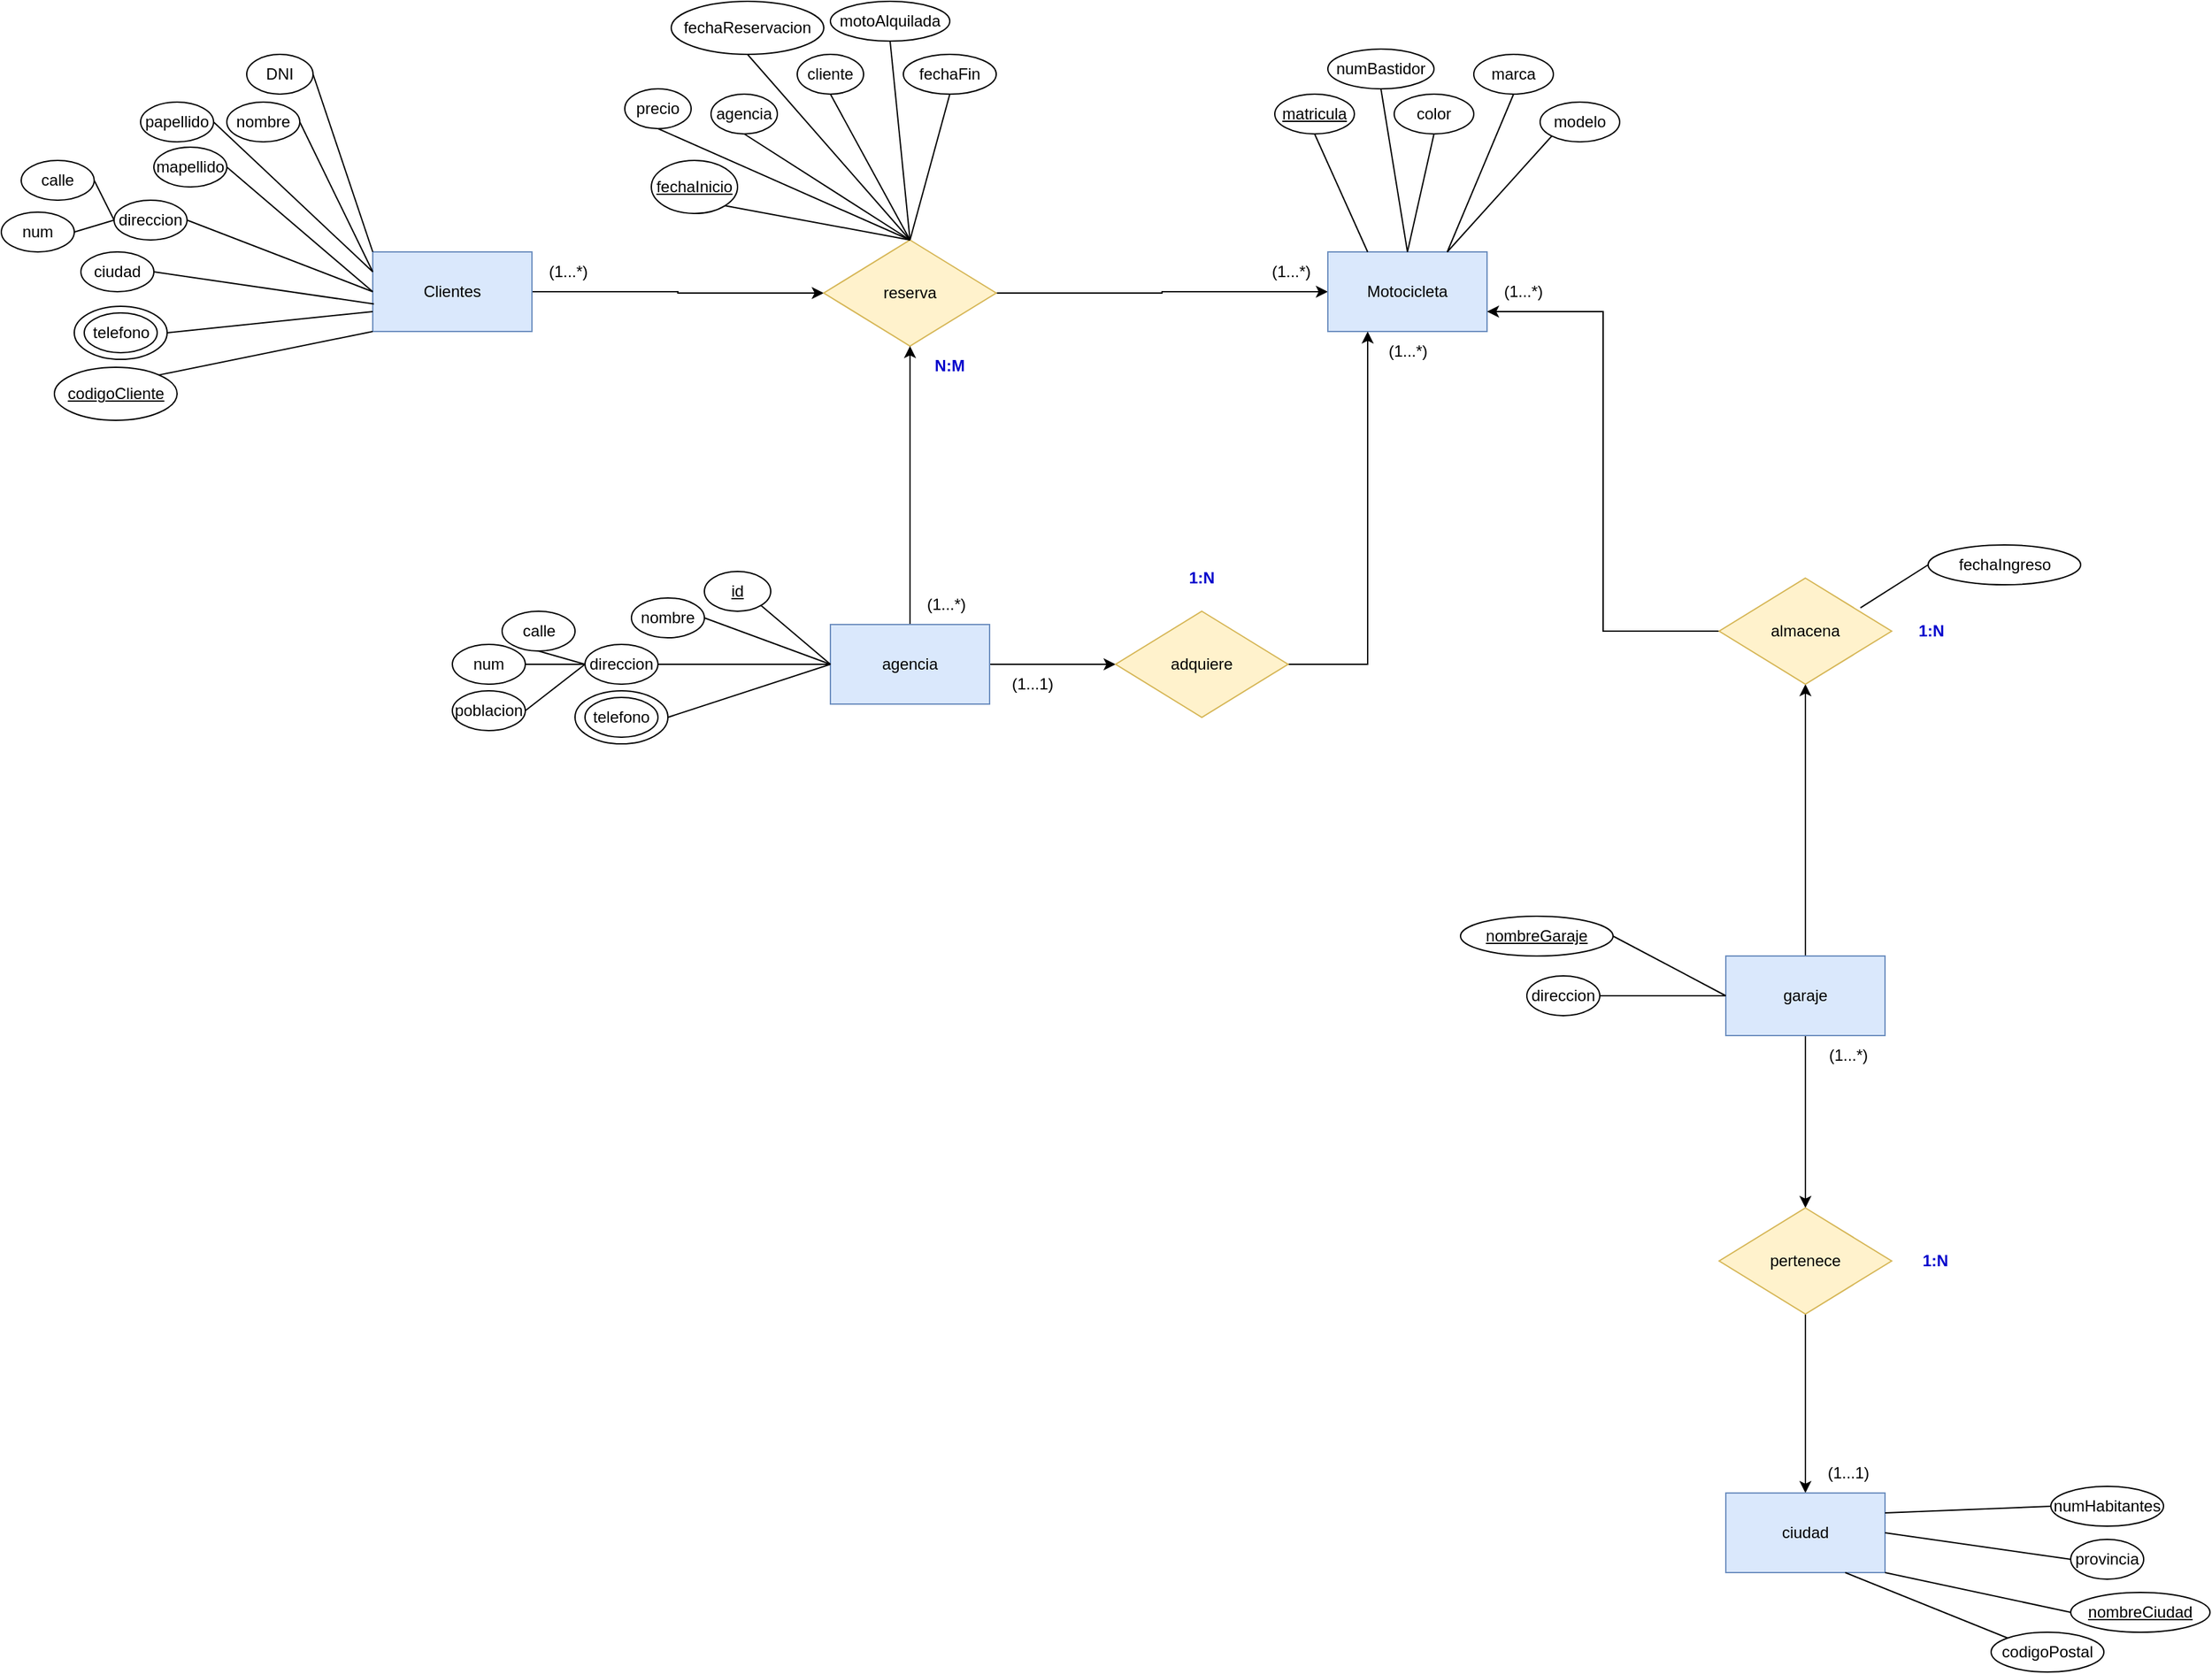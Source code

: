 <mxfile version="21.6.5" type="device">
  <diagram name="Página-1" id="1cAuSnCWEbtZmqRNQ48H">
    <mxGraphModel dx="2410" dy="1088" grid="1" gridSize="10" guides="1" tooltips="1" connect="1" arrows="1" fold="1" page="1" pageScale="1" pageWidth="850" pageHeight="1100" math="0" shadow="0">
      <root>
        <mxCell id="0" />
        <mxCell id="1" parent="0" />
        <mxCell id="bkuleY80qBjZAKfsAdr7-6" style="edgeStyle=orthogonalEdgeStyle;rounded=0;orthogonalLoop=1;jettySize=auto;html=1;entryX=0;entryY=0.5;entryDx=0;entryDy=0;" parent="1" source="bkuleY80qBjZAKfsAdr7-1" target="bkuleY80qBjZAKfsAdr7-2" edge="1">
          <mxGeometry relative="1" as="geometry" />
        </mxCell>
        <mxCell id="bkuleY80qBjZAKfsAdr7-1" value="Clientes" style="rounded=0;whiteSpace=wrap;html=1;fillColor=#dae8fc;strokeColor=#6c8ebf;" parent="1" vertex="1">
          <mxGeometry x="120" y="209" width="120" height="60" as="geometry" />
        </mxCell>
        <mxCell id="bkuleY80qBjZAKfsAdr7-7" style="edgeStyle=orthogonalEdgeStyle;rounded=0;orthogonalLoop=1;jettySize=auto;html=1;entryX=0;entryY=0.5;entryDx=0;entryDy=0;" parent="1" source="bkuleY80qBjZAKfsAdr7-2" target="bkuleY80qBjZAKfsAdr7-5" edge="1">
          <mxGeometry relative="1" as="geometry" />
        </mxCell>
        <mxCell id="bkuleY80qBjZAKfsAdr7-2" value="reserva" style="rhombus;whiteSpace=wrap;html=1;fillColor=#fff2cc;strokeColor=#d6b656;" parent="1" vertex="1">
          <mxGeometry x="460" y="200" width="130" height="80" as="geometry" />
        </mxCell>
        <mxCell id="bkuleY80qBjZAKfsAdr7-5" value="Motocicleta" style="rounded=0;whiteSpace=wrap;html=1;fillColor=#dae8fc;strokeColor=#6c8ebf;" parent="1" vertex="1">
          <mxGeometry x="840" y="209" width="120" height="60" as="geometry" />
        </mxCell>
        <mxCell id="bkuleY80qBjZAKfsAdr7-8" value="DNI" style="ellipse;whiteSpace=wrap;html=1;" parent="1" vertex="1">
          <mxGeometry x="25" y="60" width="50" height="30" as="geometry" />
        </mxCell>
        <mxCell id="bkuleY80qBjZAKfsAdr7-9" value="" style="endArrow=none;html=1;rounded=0;entryX=1;entryY=0.5;entryDx=0;entryDy=0;exitX=0;exitY=0;exitDx=0;exitDy=0;" parent="1" source="bkuleY80qBjZAKfsAdr7-1" target="bkuleY80qBjZAKfsAdr7-8" edge="1">
          <mxGeometry width="50" height="50" relative="1" as="geometry">
            <mxPoint x="120" y="200" as="sourcePoint" />
            <mxPoint x="170" y="150" as="targetPoint" />
          </mxGeometry>
        </mxCell>
        <mxCell id="bkuleY80qBjZAKfsAdr7-10" value="nombre" style="ellipse;whiteSpace=wrap;html=1;" parent="1" vertex="1">
          <mxGeometry x="10" y="96" width="55" height="30" as="geometry" />
        </mxCell>
        <mxCell id="bkuleY80qBjZAKfsAdr7-11" value="papellido" style="ellipse;whiteSpace=wrap;html=1;" parent="1" vertex="1">
          <mxGeometry x="-55" y="96" width="55" height="30" as="geometry" />
        </mxCell>
        <mxCell id="bkuleY80qBjZAKfsAdr7-15" value="direccion" style="ellipse;whiteSpace=wrap;html=1;" parent="1" vertex="1">
          <mxGeometry x="-75" y="170" width="55" height="30" as="geometry" />
        </mxCell>
        <mxCell id="bkuleY80qBjZAKfsAdr7-16" value="mapellido" style="ellipse;whiteSpace=wrap;html=1;" parent="1" vertex="1">
          <mxGeometry x="-45" y="130" width="55" height="30" as="geometry" />
        </mxCell>
        <mxCell id="bkuleY80qBjZAKfsAdr7-17" value="" style="endArrow=none;html=1;rounded=0;entryX=1;entryY=0.5;entryDx=0;entryDy=0;exitX=0;exitY=0.25;exitDx=0;exitDy=0;" parent="1" source="bkuleY80qBjZAKfsAdr7-1" target="bkuleY80qBjZAKfsAdr7-10" edge="1">
          <mxGeometry width="50" height="50" relative="1" as="geometry">
            <mxPoint x="130" y="219" as="sourcePoint" />
            <mxPoint x="70" y="135" as="targetPoint" />
          </mxGeometry>
        </mxCell>
        <mxCell id="bkuleY80qBjZAKfsAdr7-18" value="" style="endArrow=none;html=1;rounded=0;entryX=1;entryY=0.5;entryDx=0;entryDy=0;exitX=0;exitY=0.25;exitDx=0;exitDy=0;" parent="1" source="bkuleY80qBjZAKfsAdr7-1" target="bkuleY80qBjZAKfsAdr7-11" edge="1">
          <mxGeometry width="50" height="50" relative="1" as="geometry">
            <mxPoint x="130" y="234" as="sourcePoint" />
            <mxPoint x="35" y="165" as="targetPoint" />
          </mxGeometry>
        </mxCell>
        <mxCell id="bkuleY80qBjZAKfsAdr7-19" value="" style="endArrow=none;html=1;rounded=0;entryX=1;entryY=0.5;entryDx=0;entryDy=0;exitX=0;exitY=0.5;exitDx=0;exitDy=0;" parent="1" source="bkuleY80qBjZAKfsAdr7-1" target="bkuleY80qBjZAKfsAdr7-16" edge="1">
          <mxGeometry width="50" height="50" relative="1" as="geometry">
            <mxPoint x="130" y="249" as="sourcePoint" />
            <mxPoint x="10" y="195" as="targetPoint" />
          </mxGeometry>
        </mxCell>
        <mxCell id="bkuleY80qBjZAKfsAdr7-20" value="" style="endArrow=none;html=1;rounded=0;entryX=1;entryY=0.5;entryDx=0;entryDy=0;exitX=0;exitY=0.5;exitDx=0;exitDy=0;" parent="1" source="bkuleY80qBjZAKfsAdr7-1" target="bkuleY80qBjZAKfsAdr7-15" edge="1">
          <mxGeometry width="50" height="50" relative="1" as="geometry">
            <mxPoint x="130" y="249" as="sourcePoint" />
            <mxPoint x="-20" y="225" as="targetPoint" />
          </mxGeometry>
        </mxCell>
        <mxCell id="bkuleY80qBjZAKfsAdr7-21" value="calle" style="ellipse;whiteSpace=wrap;html=1;" parent="1" vertex="1">
          <mxGeometry x="-145" y="140" width="55" height="30" as="geometry" />
        </mxCell>
        <mxCell id="bkuleY80qBjZAKfsAdr7-22" value="num" style="ellipse;whiteSpace=wrap;html=1;" parent="1" vertex="1">
          <mxGeometry x="-160" y="179" width="55" height="30" as="geometry" />
        </mxCell>
        <mxCell id="bkuleY80qBjZAKfsAdr7-23" value="" style="endArrow=none;html=1;rounded=0;entryX=1;entryY=0.5;entryDx=0;entryDy=0;exitX=0;exitY=0.5;exitDx=0;exitDy=0;" parent="1" source="bkuleY80qBjZAKfsAdr7-15" target="bkuleY80qBjZAKfsAdr7-21" edge="1">
          <mxGeometry width="50" height="50" relative="1" as="geometry">
            <mxPoint x="130" y="249" as="sourcePoint" />
            <mxPoint x="-35" y="264" as="targetPoint" />
          </mxGeometry>
        </mxCell>
        <mxCell id="bkuleY80qBjZAKfsAdr7-24" value="" style="endArrow=none;html=1;rounded=0;entryX=1;entryY=0.5;entryDx=0;entryDy=0;exitX=0;exitY=0.5;exitDx=0;exitDy=0;" parent="1" source="bkuleY80qBjZAKfsAdr7-15" target="bkuleY80qBjZAKfsAdr7-22" edge="1">
          <mxGeometry width="50" height="50" relative="1" as="geometry">
            <mxPoint x="-90" y="264" as="sourcePoint" />
            <mxPoint x="-105" y="255" as="targetPoint" />
          </mxGeometry>
        </mxCell>
        <mxCell id="bkuleY80qBjZAKfsAdr7-25" value="ciudad" style="ellipse;whiteSpace=wrap;html=1;" parent="1" vertex="1">
          <mxGeometry x="-100" y="209" width="55" height="30" as="geometry" />
        </mxCell>
        <mxCell id="bkuleY80qBjZAKfsAdr7-26" value="telefono" style="ellipse;whiteSpace=wrap;html=1;" parent="1" vertex="1">
          <mxGeometry x="-105" y="250" width="70" height="40" as="geometry" />
        </mxCell>
        <mxCell id="bkuleY80qBjZAKfsAdr7-27" value="telefono" style="ellipse;whiteSpace=wrap;html=1;" parent="1" vertex="1">
          <mxGeometry x="-97.5" y="255" width="55" height="30" as="geometry" />
        </mxCell>
        <mxCell id="bkuleY80qBjZAKfsAdr7-28" value="codigoCliente" style="ellipse;whiteSpace=wrap;html=1;fontStyle=4" parent="1" vertex="1">
          <mxGeometry x="-120" y="296" width="92.5" height="40" as="geometry" />
        </mxCell>
        <mxCell id="bkuleY80qBjZAKfsAdr7-29" value="" style="endArrow=none;html=1;rounded=0;entryX=1;entryY=0.5;entryDx=0;entryDy=0;exitX=0.007;exitY=0.654;exitDx=0;exitDy=0;exitPerimeter=0;" parent="1" source="bkuleY80qBjZAKfsAdr7-1" target="bkuleY80qBjZAKfsAdr7-25" edge="1">
          <mxGeometry width="50" height="50" relative="1" as="geometry">
            <mxPoint x="130" y="249" as="sourcePoint" />
            <mxPoint x="-35" y="264" as="targetPoint" />
          </mxGeometry>
        </mxCell>
        <mxCell id="bkuleY80qBjZAKfsAdr7-30" value="" style="endArrow=none;html=1;rounded=0;entryX=1;entryY=0.5;entryDx=0;entryDy=0;exitX=0;exitY=0.75;exitDx=0;exitDy=0;" parent="1" source="bkuleY80qBjZAKfsAdr7-1" target="bkuleY80qBjZAKfsAdr7-26" edge="1">
          <mxGeometry width="50" height="50" relative="1" as="geometry">
            <mxPoint x="140" y="259" as="sourcePoint" />
            <mxPoint x="-25" y="274" as="targetPoint" />
          </mxGeometry>
        </mxCell>
        <mxCell id="bkuleY80qBjZAKfsAdr7-31" value="" style="endArrow=none;html=1;rounded=0;entryX=1;entryY=0;entryDx=0;entryDy=0;exitX=0;exitY=1;exitDx=0;exitDy=0;" parent="1" source="bkuleY80qBjZAKfsAdr7-1" target="bkuleY80qBjZAKfsAdr7-28" edge="1">
          <mxGeometry width="50" height="50" relative="1" as="geometry">
            <mxPoint x="150" y="269" as="sourcePoint" />
            <mxPoint x="-15" y="284" as="targetPoint" />
          </mxGeometry>
        </mxCell>
        <mxCell id="bkuleY80qBjZAKfsAdr7-32" value="&lt;u&gt;matricula&lt;/u&gt;" style="ellipse;whiteSpace=wrap;html=1;" parent="1" vertex="1">
          <mxGeometry x="800" y="90" width="60" height="30" as="geometry" />
        </mxCell>
        <mxCell id="bkuleY80qBjZAKfsAdr7-34" value="numBastidor" style="ellipse;whiteSpace=wrap;html=1;" parent="1" vertex="1">
          <mxGeometry x="840" y="56" width="80" height="30" as="geometry" />
        </mxCell>
        <mxCell id="bkuleY80qBjZAKfsAdr7-38" value="color" style="ellipse;whiteSpace=wrap;html=1;" parent="1" vertex="1">
          <mxGeometry x="890" y="90" width="60" height="30" as="geometry" />
        </mxCell>
        <mxCell id="bkuleY80qBjZAKfsAdr7-39" value="marca" style="ellipse;whiteSpace=wrap;html=1;" parent="1" vertex="1">
          <mxGeometry x="950" y="60" width="60" height="30" as="geometry" />
        </mxCell>
        <mxCell id="bkuleY80qBjZAKfsAdr7-40" value="modelo" style="ellipse;whiteSpace=wrap;html=1;" parent="1" vertex="1">
          <mxGeometry x="1000" y="96" width="60" height="30" as="geometry" />
        </mxCell>
        <mxCell id="bkuleY80qBjZAKfsAdr7-45" value="precio" style="ellipse;whiteSpace=wrap;html=1;" parent="1" vertex="1">
          <mxGeometry x="310" y="86" width="50" height="30" as="geometry" />
        </mxCell>
        <mxCell id="bkuleY80qBjZAKfsAdr7-46" value="agencia" style="ellipse;whiteSpace=wrap;html=1;" parent="1" vertex="1">
          <mxGeometry x="375" y="90" width="50" height="30" as="geometry" />
        </mxCell>
        <mxCell id="bkuleY80qBjZAKfsAdr7-47" value="fechaInicio" style="ellipse;whiteSpace=wrap;html=1;fontStyle=4" parent="1" vertex="1">
          <mxGeometry x="330" y="140" width="65" height="40" as="geometry" />
        </mxCell>
        <mxCell id="bkuleY80qBjZAKfsAdr7-48" value="fechaReservacion" style="ellipse;whiteSpace=wrap;html=1;" parent="1" vertex="1">
          <mxGeometry x="345" y="20" width="115" height="40" as="geometry" />
        </mxCell>
        <mxCell id="bkuleY80qBjZAKfsAdr7-50" value="cliente" style="ellipse;whiteSpace=wrap;html=1;" parent="1" vertex="1">
          <mxGeometry x="440" y="60" width="50" height="30" as="geometry" />
        </mxCell>
        <mxCell id="bkuleY80qBjZAKfsAdr7-51" value="motoAlquilada" style="ellipse;whiteSpace=wrap;html=1;" parent="1" vertex="1">
          <mxGeometry x="465" y="20" width="90" height="30" as="geometry" />
        </mxCell>
        <mxCell id="bkuleY80qBjZAKfsAdr7-52" value="fechaFin" style="ellipse;whiteSpace=wrap;html=1;" parent="1" vertex="1">
          <mxGeometry x="520" y="60" width="70" height="30" as="geometry" />
        </mxCell>
        <mxCell id="bkuleY80qBjZAKfsAdr7-54" value="" style="endArrow=none;html=1;rounded=0;entryX=1;entryY=1;entryDx=0;entryDy=0;exitX=0.5;exitY=0;exitDx=0;exitDy=0;" parent="1" source="bkuleY80qBjZAKfsAdr7-2" target="bkuleY80qBjZAKfsAdr7-47" edge="1">
          <mxGeometry width="50" height="50" relative="1" as="geometry">
            <mxPoint x="535" y="194" as="sourcePoint" />
            <mxPoint x="490" y="60" as="targetPoint" />
          </mxGeometry>
        </mxCell>
        <mxCell id="bkuleY80qBjZAKfsAdr7-55" value="" style="endArrow=none;html=1;rounded=0;entryX=0.5;entryY=1;entryDx=0;entryDy=0;exitX=0.5;exitY=0;exitDx=0;exitDy=0;" parent="1" source="bkuleY80qBjZAKfsAdr7-2" target="bkuleY80qBjZAKfsAdr7-45" edge="1">
          <mxGeometry width="50" height="50" relative="1" as="geometry">
            <mxPoint x="535" y="210" as="sourcePoint" />
            <mxPoint x="378" y="124" as="targetPoint" />
          </mxGeometry>
        </mxCell>
        <mxCell id="bkuleY80qBjZAKfsAdr7-56" value="" style="endArrow=none;html=1;rounded=0;entryX=0.5;entryY=1;entryDx=0;entryDy=0;exitX=0.5;exitY=0;exitDx=0;exitDy=0;" parent="1" source="bkuleY80qBjZAKfsAdr7-2" target="bkuleY80qBjZAKfsAdr7-46" edge="1">
          <mxGeometry width="50" height="50" relative="1" as="geometry">
            <mxPoint x="535" y="210" as="sourcePoint" />
            <mxPoint x="413" y="90" as="targetPoint" />
          </mxGeometry>
        </mxCell>
        <mxCell id="bkuleY80qBjZAKfsAdr7-57" value="" style="endArrow=none;html=1;rounded=0;entryX=0.5;entryY=1;entryDx=0;entryDy=0;exitX=0.5;exitY=0;exitDx=0;exitDy=0;" parent="1" source="bkuleY80qBjZAKfsAdr7-2" target="bkuleY80qBjZAKfsAdr7-48" edge="1">
          <mxGeometry width="50" height="50" relative="1" as="geometry">
            <mxPoint x="590" y="190" as="sourcePoint" />
            <mxPoint x="518" y="40" as="targetPoint" />
          </mxGeometry>
        </mxCell>
        <mxCell id="bkuleY80qBjZAKfsAdr7-59" value="" style="endArrow=none;html=1;rounded=0;entryX=0.5;entryY=1;entryDx=0;entryDy=0;exitX=0.5;exitY=0;exitDx=0;exitDy=0;" parent="1" source="bkuleY80qBjZAKfsAdr7-2" target="bkuleY80qBjZAKfsAdr7-50" edge="1">
          <mxGeometry width="50" height="50" relative="1" as="geometry">
            <mxPoint x="535" y="210" as="sourcePoint" />
            <mxPoint x="545" y="40" as="targetPoint" />
          </mxGeometry>
        </mxCell>
        <mxCell id="bkuleY80qBjZAKfsAdr7-60" value="" style="endArrow=none;html=1;rounded=0;entryX=0.5;entryY=1;entryDx=0;entryDy=0;exitX=0.5;exitY=0;exitDx=0;exitDy=0;" parent="1" source="bkuleY80qBjZAKfsAdr7-2" target="bkuleY80qBjZAKfsAdr7-51" edge="1">
          <mxGeometry width="50" height="50" relative="1" as="geometry">
            <mxPoint x="535" y="210" as="sourcePoint" />
            <mxPoint x="603" y="45" as="targetPoint" />
          </mxGeometry>
        </mxCell>
        <mxCell id="bkuleY80qBjZAKfsAdr7-62" value="" style="endArrow=none;html=1;rounded=0;entryX=0.5;entryY=1;entryDx=0;entryDy=0;exitX=0.5;exitY=0;exitDx=0;exitDy=0;" parent="1" source="bkuleY80qBjZAKfsAdr7-2" target="bkuleY80qBjZAKfsAdr7-52" edge="1">
          <mxGeometry width="50" height="50" relative="1" as="geometry">
            <mxPoint x="530" y="200" as="sourcePoint" />
            <mxPoint x="630" y="87" as="targetPoint" />
          </mxGeometry>
        </mxCell>
        <mxCell id="bkuleY80qBjZAKfsAdr7-64" value="&lt;b&gt;&lt;font color=&quot;#0000cc&quot;&gt;N:M&lt;/font&gt;&lt;/b&gt;" style="text;html=1;strokeColor=none;fillColor=none;align=center;verticalAlign=middle;whiteSpace=wrap;rounded=0;" parent="1" vertex="1">
          <mxGeometry x="525" y="280" width="60" height="30" as="geometry" />
        </mxCell>
        <mxCell id="bkuleY80qBjZAKfsAdr7-65" value="(1...*)" style="text;html=1;strokeColor=none;fillColor=none;align=center;verticalAlign=middle;whiteSpace=wrap;rounded=0;" parent="1" vertex="1">
          <mxGeometry x="240" y="209" width="55" height="30" as="geometry" />
        </mxCell>
        <mxCell id="bkuleY80qBjZAKfsAdr7-66" value="(1...*)" style="text;html=1;strokeColor=none;fillColor=none;align=center;verticalAlign=middle;whiteSpace=wrap;rounded=0;" parent="1" vertex="1">
          <mxGeometry x="785" y="209" width="55" height="30" as="geometry" />
        </mxCell>
        <mxCell id="bkuleY80qBjZAKfsAdr7-68" style="edgeStyle=orthogonalEdgeStyle;rounded=0;orthogonalLoop=1;jettySize=auto;html=1;entryX=0.5;entryY=1;entryDx=0;entryDy=0;" parent="1" source="bkuleY80qBjZAKfsAdr7-67" target="bkuleY80qBjZAKfsAdr7-2" edge="1">
          <mxGeometry relative="1" as="geometry" />
        </mxCell>
        <mxCell id="73YylVkgMZfApf2n7xY5-13" style="edgeStyle=orthogonalEdgeStyle;rounded=0;orthogonalLoop=1;jettySize=auto;html=1;entryX=0;entryY=0.5;entryDx=0;entryDy=0;" parent="1" source="bkuleY80qBjZAKfsAdr7-67" target="73YylVkgMZfApf2n7xY5-7" edge="1">
          <mxGeometry relative="1" as="geometry" />
        </mxCell>
        <mxCell id="bkuleY80qBjZAKfsAdr7-67" value="agencia" style="rounded=0;whiteSpace=wrap;html=1;fillColor=#dae8fc;strokeColor=#6c8ebf;" parent="1" vertex="1">
          <mxGeometry x="465" y="490" width="120" height="60" as="geometry" />
        </mxCell>
        <mxCell id="bkuleY80qBjZAKfsAdr7-73" value="" style="endArrow=none;html=1;rounded=0;entryX=0.5;entryY=1;entryDx=0;entryDy=0;exitX=0.25;exitY=0;exitDx=0;exitDy=0;" parent="1" source="bkuleY80qBjZAKfsAdr7-5" target="bkuleY80qBjZAKfsAdr7-32" edge="1">
          <mxGeometry width="50" height="50" relative="1" as="geometry">
            <mxPoint x="535" y="210" as="sourcePoint" />
            <mxPoint x="630" y="80" as="targetPoint" />
          </mxGeometry>
        </mxCell>
        <mxCell id="bkuleY80qBjZAKfsAdr7-74" value="" style="endArrow=none;html=1;rounded=0;entryX=0.5;entryY=1;entryDx=0;entryDy=0;exitX=0.5;exitY=0;exitDx=0;exitDy=0;" parent="1" source="bkuleY80qBjZAKfsAdr7-5" target="bkuleY80qBjZAKfsAdr7-34" edge="1">
          <mxGeometry width="50" height="50" relative="1" as="geometry">
            <mxPoint x="880" y="219" as="sourcePoint" />
            <mxPoint x="840" y="130" as="targetPoint" />
          </mxGeometry>
        </mxCell>
        <mxCell id="bkuleY80qBjZAKfsAdr7-75" value="" style="endArrow=none;html=1;rounded=0;entryX=0;entryY=1;entryDx=0;entryDy=0;exitX=0.75;exitY=0;exitDx=0;exitDy=0;" parent="1" source="bkuleY80qBjZAKfsAdr7-5" target="bkuleY80qBjZAKfsAdr7-40" edge="1">
          <mxGeometry width="50" height="50" relative="1" as="geometry">
            <mxPoint x="910" y="219" as="sourcePoint" />
            <mxPoint x="890" y="96" as="targetPoint" />
          </mxGeometry>
        </mxCell>
        <mxCell id="bkuleY80qBjZAKfsAdr7-76" value="" style="endArrow=none;html=1;rounded=0;entryX=0.5;entryY=1;entryDx=0;entryDy=0;exitX=0.75;exitY=0;exitDx=0;exitDy=0;" parent="1" source="bkuleY80qBjZAKfsAdr7-5" target="bkuleY80qBjZAKfsAdr7-39" edge="1">
          <mxGeometry width="50" height="50" relative="1" as="geometry">
            <mxPoint x="940" y="219" as="sourcePoint" />
            <mxPoint x="1018" y="131" as="targetPoint" />
          </mxGeometry>
        </mxCell>
        <mxCell id="bkuleY80qBjZAKfsAdr7-77" value="" style="endArrow=none;html=1;rounded=0;entryX=0.5;entryY=1;entryDx=0;entryDy=0;exitX=0.5;exitY=0;exitDx=0;exitDy=0;" parent="1" source="bkuleY80qBjZAKfsAdr7-5" target="bkuleY80qBjZAKfsAdr7-38" edge="1">
          <mxGeometry width="50" height="50" relative="1" as="geometry">
            <mxPoint x="940" y="219" as="sourcePoint" />
            <mxPoint x="990" y="100" as="targetPoint" />
          </mxGeometry>
        </mxCell>
        <mxCell id="bkuleY80qBjZAKfsAdr7-78" value="(1...*)" style="text;html=1;strokeColor=none;fillColor=none;align=center;verticalAlign=middle;whiteSpace=wrap;rounded=0;" parent="1" vertex="1">
          <mxGeometry x="960" y="224" width="55" height="30" as="geometry" />
        </mxCell>
        <mxCell id="bkuleY80qBjZAKfsAdr7-79" value="(1...*)" style="text;html=1;strokeColor=none;fillColor=none;align=center;verticalAlign=middle;whiteSpace=wrap;rounded=0;" parent="1" vertex="1">
          <mxGeometry x="525" y="460" width="55" height="30" as="geometry" />
        </mxCell>
        <mxCell id="bkuleY80qBjZAKfsAdr7-80" value="&lt;u&gt;id&lt;/u&gt;" style="ellipse;whiteSpace=wrap;html=1;" parent="1" vertex="1">
          <mxGeometry x="370" y="450" width="50" height="30" as="geometry" />
        </mxCell>
        <mxCell id="bkuleY80qBjZAKfsAdr7-81" value="nombre" style="ellipse;whiteSpace=wrap;html=1;" parent="1" vertex="1">
          <mxGeometry x="315" y="470" width="55" height="30" as="geometry" />
        </mxCell>
        <mxCell id="bkuleY80qBjZAKfsAdr7-82" value="direccion" style="ellipse;whiteSpace=wrap;html=1;" parent="1" vertex="1">
          <mxGeometry x="280" y="505" width="55" height="30" as="geometry" />
        </mxCell>
        <mxCell id="bkuleY80qBjZAKfsAdr7-83" value="telefono" style="ellipse;whiteSpace=wrap;html=1;" parent="1" vertex="1">
          <mxGeometry x="272.5" y="540" width="70" height="40" as="geometry" />
        </mxCell>
        <mxCell id="bkuleY80qBjZAKfsAdr7-84" value="telefono" style="ellipse;whiteSpace=wrap;html=1;" parent="1" vertex="1">
          <mxGeometry x="280" y="545" width="55" height="30" as="geometry" />
        </mxCell>
        <mxCell id="bkuleY80qBjZAKfsAdr7-87" value="calle" style="ellipse;whiteSpace=wrap;html=1;" parent="1" vertex="1">
          <mxGeometry x="217.5" y="480" width="55" height="30" as="geometry" />
        </mxCell>
        <mxCell id="bkuleY80qBjZAKfsAdr7-88" value="num" style="ellipse;whiteSpace=wrap;html=1;" parent="1" vertex="1">
          <mxGeometry x="180" y="505" width="55" height="30" as="geometry" />
        </mxCell>
        <mxCell id="bkuleY80qBjZAKfsAdr7-89" value="poblacion" style="ellipse;whiteSpace=wrap;html=1;" parent="1" vertex="1">
          <mxGeometry x="180" y="540" width="55" height="30" as="geometry" />
        </mxCell>
        <mxCell id="bkuleY80qBjZAKfsAdr7-90" value="" style="endArrow=none;html=1;rounded=0;entryX=0;entryY=0.5;entryDx=0;entryDy=0;exitX=1;exitY=1;exitDx=0;exitDy=0;" parent="1" source="bkuleY80qBjZAKfsAdr7-80" target="bkuleY80qBjZAKfsAdr7-67" edge="1">
          <mxGeometry width="50" height="50" relative="1" as="geometry">
            <mxPoint x="130" y="279" as="sourcePoint" />
            <mxPoint x="-31" y="312" as="targetPoint" />
          </mxGeometry>
        </mxCell>
        <mxCell id="bkuleY80qBjZAKfsAdr7-91" value="" style="endArrow=none;html=1;rounded=0;entryX=0;entryY=0.5;entryDx=0;entryDy=0;exitX=1;exitY=0.5;exitDx=0;exitDy=0;" parent="1" source="bkuleY80qBjZAKfsAdr7-81" target="bkuleY80qBjZAKfsAdr7-67" edge="1">
          <mxGeometry width="50" height="50" relative="1" as="geometry">
            <mxPoint x="423" y="486" as="sourcePoint" />
            <mxPoint x="475" y="530" as="targetPoint" />
          </mxGeometry>
        </mxCell>
        <mxCell id="bkuleY80qBjZAKfsAdr7-92" value="" style="endArrow=none;html=1;rounded=0;entryX=0;entryY=0.5;entryDx=0;entryDy=0;exitX=1;exitY=0.5;exitDx=0;exitDy=0;" parent="1" source="bkuleY80qBjZAKfsAdr7-82" target="bkuleY80qBjZAKfsAdr7-67" edge="1">
          <mxGeometry width="50" height="50" relative="1" as="geometry">
            <mxPoint x="380" y="495" as="sourcePoint" />
            <mxPoint x="475" y="530" as="targetPoint" />
          </mxGeometry>
        </mxCell>
        <mxCell id="bkuleY80qBjZAKfsAdr7-93" value="" style="endArrow=none;html=1;rounded=0;entryX=0;entryY=0.5;entryDx=0;entryDy=0;exitX=1;exitY=0.5;exitDx=0;exitDy=0;" parent="1" source="bkuleY80qBjZAKfsAdr7-83" target="bkuleY80qBjZAKfsAdr7-67" edge="1">
          <mxGeometry width="50" height="50" relative="1" as="geometry">
            <mxPoint x="345" y="530" as="sourcePoint" />
            <mxPoint x="475" y="530" as="targetPoint" />
          </mxGeometry>
        </mxCell>
        <mxCell id="bkuleY80qBjZAKfsAdr7-94" value="" style="endArrow=none;html=1;rounded=0;entryX=0;entryY=0.5;entryDx=0;entryDy=0;exitX=0.5;exitY=1;exitDx=0;exitDy=0;" parent="1" source="bkuleY80qBjZAKfsAdr7-87" target="bkuleY80qBjZAKfsAdr7-82" edge="1">
          <mxGeometry width="50" height="50" relative="1" as="geometry">
            <mxPoint x="353" y="570" as="sourcePoint" />
            <mxPoint x="475" y="530" as="targetPoint" />
          </mxGeometry>
        </mxCell>
        <mxCell id="bkuleY80qBjZAKfsAdr7-96" value="" style="endArrow=none;html=1;rounded=0;entryX=0;entryY=0.5;entryDx=0;entryDy=0;exitX=1;exitY=0.5;exitDx=0;exitDy=0;" parent="1" source="bkuleY80qBjZAKfsAdr7-88" target="bkuleY80qBjZAKfsAdr7-82" edge="1">
          <mxGeometry width="50" height="50" relative="1" as="geometry">
            <mxPoint x="255" y="520" as="sourcePoint" />
            <mxPoint x="290" y="530" as="targetPoint" />
          </mxGeometry>
        </mxCell>
        <mxCell id="bkuleY80qBjZAKfsAdr7-97" value="" style="endArrow=none;html=1;rounded=0;entryX=0;entryY=0.5;entryDx=0;entryDy=0;exitX=1;exitY=0.5;exitDx=0;exitDy=0;" parent="1" source="bkuleY80qBjZAKfsAdr7-89" target="bkuleY80qBjZAKfsAdr7-82" edge="1">
          <mxGeometry width="50" height="50" relative="1" as="geometry">
            <mxPoint x="235" y="525" as="sourcePoint" />
            <mxPoint x="290" y="530" as="targetPoint" />
          </mxGeometry>
        </mxCell>
        <mxCell id="bkuleY80qBjZAKfsAdr7-116" style="edgeStyle=orthogonalEdgeStyle;rounded=0;orthogonalLoop=1;jettySize=auto;html=1;" parent="1" source="bkuleY80qBjZAKfsAdr7-101" target="bkuleY80qBjZAKfsAdr7-114" edge="1">
          <mxGeometry relative="1" as="geometry" />
        </mxCell>
        <mxCell id="bkuleY80qBjZAKfsAdr7-133" style="edgeStyle=orthogonalEdgeStyle;rounded=0;orthogonalLoop=1;jettySize=auto;html=1;entryX=0.5;entryY=1;entryDx=0;entryDy=0;" parent="1" source="bkuleY80qBjZAKfsAdr7-101" target="bkuleY80qBjZAKfsAdr7-131" edge="1">
          <mxGeometry relative="1" as="geometry" />
        </mxCell>
        <mxCell id="bkuleY80qBjZAKfsAdr7-101" value="garaje" style="rounded=0;whiteSpace=wrap;html=1;fillColor=#dae8fc;strokeColor=#6c8ebf;" parent="1" vertex="1">
          <mxGeometry x="1140" y="740" width="120" height="60" as="geometry" />
        </mxCell>
        <mxCell id="bkuleY80qBjZAKfsAdr7-105" value="nombreGaraje" style="ellipse;whiteSpace=wrap;html=1;fontStyle=4" parent="1" vertex="1">
          <mxGeometry x="940" y="710" width="115" height="30" as="geometry" />
        </mxCell>
        <mxCell id="bkuleY80qBjZAKfsAdr7-106" value="direccion" style="ellipse;whiteSpace=wrap;html=1;" parent="1" vertex="1">
          <mxGeometry x="990" y="755" width="55" height="30" as="geometry" />
        </mxCell>
        <mxCell id="bkuleY80qBjZAKfsAdr7-107" value="" style="endArrow=none;html=1;rounded=0;entryX=0;entryY=0.5;entryDx=0;entryDy=0;exitX=1;exitY=0.5;exitDx=0;exitDy=0;" parent="1" source="bkuleY80qBjZAKfsAdr7-105" target="bkuleY80qBjZAKfsAdr7-101" edge="1">
          <mxGeometry width="50" height="50" relative="1" as="geometry">
            <mxPoint x="724" y="926" as="sourcePoint" />
            <mxPoint x="766" y="960" as="targetPoint" />
          </mxGeometry>
        </mxCell>
        <mxCell id="bkuleY80qBjZAKfsAdr7-108" value="" style="endArrow=none;html=1;rounded=0;entryX=0;entryY=0.5;entryDx=0;entryDy=0;exitX=1;exitY=0.5;exitDx=0;exitDy=0;" parent="1" source="bkuleY80qBjZAKfsAdr7-106" target="bkuleY80qBjZAKfsAdr7-101" edge="1">
          <mxGeometry width="50" height="50" relative="1" as="geometry">
            <mxPoint x="681" y="935" as="sourcePoint" />
            <mxPoint x="766" y="960" as="targetPoint" />
          </mxGeometry>
        </mxCell>
        <mxCell id="73YylVkgMZfApf2n7xY5-1" style="edgeStyle=orthogonalEdgeStyle;rounded=0;orthogonalLoop=1;jettySize=auto;html=1;entryX=0.5;entryY=0;entryDx=0;entryDy=0;" parent="1" source="bkuleY80qBjZAKfsAdr7-114" target="bkuleY80qBjZAKfsAdr7-115" edge="1">
          <mxGeometry relative="1" as="geometry" />
        </mxCell>
        <mxCell id="bkuleY80qBjZAKfsAdr7-114" value="pertenece" style="rhombus;whiteSpace=wrap;html=1;fillColor=#fff2cc;strokeColor=#d6b656;" parent="1" vertex="1">
          <mxGeometry x="1135" y="930" width="130" height="80" as="geometry" />
        </mxCell>
        <mxCell id="bkuleY80qBjZAKfsAdr7-115" value="ciudad" style="rounded=0;whiteSpace=wrap;html=1;fillColor=#dae8fc;strokeColor=#6c8ebf;" parent="1" vertex="1">
          <mxGeometry x="1140" y="1145" width="120" height="60" as="geometry" />
        </mxCell>
        <mxCell id="bkuleY80qBjZAKfsAdr7-119" value="&lt;u&gt;nombreCiudad&lt;/u&gt;" style="ellipse;whiteSpace=wrap;html=1;" parent="1" vertex="1">
          <mxGeometry x="1400" y="1220" width="105" height="30" as="geometry" />
        </mxCell>
        <mxCell id="bkuleY80qBjZAKfsAdr7-120" value="codigoPostal" style="ellipse;whiteSpace=wrap;html=1;" parent="1" vertex="1">
          <mxGeometry x="1340" y="1250" width="85" height="30" as="geometry" />
        </mxCell>
        <mxCell id="bkuleY80qBjZAKfsAdr7-121" value="" style="endArrow=none;html=1;rounded=0;entryX=0;entryY=0.5;entryDx=0;entryDy=0;exitX=1;exitY=1;exitDx=0;exitDy=0;" parent="1" source="bkuleY80qBjZAKfsAdr7-115" target="bkuleY80qBjZAKfsAdr7-119" edge="1">
          <mxGeometry width="50" height="50" relative="1" as="geometry">
            <mxPoint x="1305.0" y="1225" as="sourcePoint" />
            <mxPoint x="1400" y="1260" as="targetPoint" />
          </mxGeometry>
        </mxCell>
        <mxCell id="bkuleY80qBjZAKfsAdr7-122" value="" style="endArrow=none;html=1;rounded=0;entryX=0;entryY=0;entryDx=0;entryDy=0;exitX=0.75;exitY=1;exitDx=0;exitDy=0;" parent="1" source="bkuleY80qBjZAKfsAdr7-115" target="bkuleY80qBjZAKfsAdr7-120" edge="1">
          <mxGeometry width="50" height="50" relative="1" as="geometry">
            <mxPoint x="1410" y="1255" as="sourcePoint" />
            <mxPoint x="1495" y="1280" as="targetPoint" />
          </mxGeometry>
        </mxCell>
        <mxCell id="bkuleY80qBjZAKfsAdr7-124" value="provincia" style="ellipse;whiteSpace=wrap;html=1;" parent="1" vertex="1">
          <mxGeometry x="1400" y="1180" width="55" height="30" as="geometry" />
        </mxCell>
        <mxCell id="bkuleY80qBjZAKfsAdr7-125" value="numHabitantes" style="ellipse;whiteSpace=wrap;html=1;" parent="1" vertex="1">
          <mxGeometry x="1385" y="1140" width="85" height="30" as="geometry" />
        </mxCell>
        <mxCell id="bkuleY80qBjZAKfsAdr7-126" value="" style="endArrow=none;html=1;rounded=0;entryX=0;entryY=0.5;entryDx=0;entryDy=0;exitX=1;exitY=0.5;exitDx=0;exitDy=0;" parent="1" source="bkuleY80qBjZAKfsAdr7-115" target="bkuleY80qBjZAKfsAdr7-124" edge="1">
          <mxGeometry width="50" height="50" relative="1" as="geometry">
            <mxPoint x="1325" y="1215" as="sourcePoint" />
            <mxPoint x="1410" y="1245" as="targetPoint" />
          </mxGeometry>
        </mxCell>
        <mxCell id="bkuleY80qBjZAKfsAdr7-127" value="" style="endArrow=none;html=1;rounded=0;entryX=0;entryY=0.5;entryDx=0;entryDy=0;exitX=1;exitY=0.25;exitDx=0;exitDy=0;" parent="1" source="bkuleY80qBjZAKfsAdr7-115" target="bkuleY80qBjZAKfsAdr7-125" edge="1">
          <mxGeometry width="50" height="50" relative="1" as="geometry">
            <mxPoint x="1325" y="1200" as="sourcePoint" />
            <mxPoint x="1410" y="1205" as="targetPoint" />
          </mxGeometry>
        </mxCell>
        <mxCell id="bkuleY80qBjZAKfsAdr7-128" value="(1...*)" style="text;html=1;strokeColor=none;fillColor=none;align=center;verticalAlign=middle;whiteSpace=wrap;rounded=0;" parent="1" vertex="1">
          <mxGeometry x="1205" y="800" width="55" height="30" as="geometry" />
        </mxCell>
        <mxCell id="bkuleY80qBjZAKfsAdr7-129" value="(1...1)" style="text;html=1;strokeColor=none;fillColor=none;align=center;verticalAlign=middle;whiteSpace=wrap;rounded=0;" parent="1" vertex="1">
          <mxGeometry x="1205" y="1115" width="55" height="30" as="geometry" />
        </mxCell>
        <mxCell id="bkuleY80qBjZAKfsAdr7-130" value="&lt;font color=&quot;#0000cc&quot;&gt;&lt;b&gt;1:N&lt;/b&gt;&lt;/font&gt;" style="text;html=1;strokeColor=none;fillColor=none;align=center;verticalAlign=middle;whiteSpace=wrap;rounded=0;" parent="1" vertex="1">
          <mxGeometry x="1268" y="955" width="60" height="30" as="geometry" />
        </mxCell>
        <mxCell id="bkuleY80qBjZAKfsAdr7-132" style="edgeStyle=orthogonalEdgeStyle;rounded=0;orthogonalLoop=1;jettySize=auto;html=1;entryX=1;entryY=0.75;entryDx=0;entryDy=0;" parent="1" source="bkuleY80qBjZAKfsAdr7-131" target="bkuleY80qBjZAKfsAdr7-5" edge="1">
          <mxGeometry relative="1" as="geometry">
            <mxPoint x="1122.5" y="269" as="targetPoint" />
          </mxGeometry>
        </mxCell>
        <mxCell id="bkuleY80qBjZAKfsAdr7-131" value="almacena" style="rhombus;whiteSpace=wrap;html=1;fillColor=#fff2cc;strokeColor=#d6b656;" parent="1" vertex="1">
          <mxGeometry x="1135" y="455" width="130" height="80" as="geometry" />
        </mxCell>
        <mxCell id="bkuleY80qBjZAKfsAdr7-134" value="&lt;font color=&quot;#0000cc&quot;&gt;&lt;b&gt;1:N&lt;/b&gt;&lt;/font&gt;" style="text;html=1;strokeColor=none;fillColor=none;align=center;verticalAlign=middle;whiteSpace=wrap;rounded=0;" parent="1" vertex="1">
          <mxGeometry x="1265" y="480" width="60" height="30" as="geometry" />
        </mxCell>
        <mxCell id="bkuleY80qBjZAKfsAdr7-136" value="(1...*)" style="text;html=1;strokeColor=none;fillColor=none;align=center;verticalAlign=middle;whiteSpace=wrap;rounded=0;" parent="1" vertex="1">
          <mxGeometry x="872.5" y="269" width="55" height="30" as="geometry" />
        </mxCell>
        <mxCell id="73YylVkgMZfApf2n7xY5-5" value="fechaIngreso" style="ellipse;whiteSpace=wrap;html=1;" parent="1" vertex="1">
          <mxGeometry x="1292.5" y="430" width="115" height="30" as="geometry" />
        </mxCell>
        <mxCell id="73YylVkgMZfApf2n7xY5-6" value="" style="endArrow=none;html=1;rounded=0;entryX=0.819;entryY=0.281;entryDx=0;entryDy=0;exitX=0;exitY=0.5;exitDx=0;exitDy=0;entryPerimeter=0;" parent="1" source="73YylVkgMZfApf2n7xY5-5" target="bkuleY80qBjZAKfsAdr7-131" edge="1">
          <mxGeometry width="50" height="50" relative="1" as="geometry">
            <mxPoint x="1127" y="725" as="sourcePoint" />
            <mxPoint x="1150" y="780" as="targetPoint" />
          </mxGeometry>
        </mxCell>
        <mxCell id="73YylVkgMZfApf2n7xY5-9" style="edgeStyle=orthogonalEdgeStyle;rounded=0;orthogonalLoop=1;jettySize=auto;html=1;entryX=0.25;entryY=1;entryDx=0;entryDy=0;" parent="1" source="73YylVkgMZfApf2n7xY5-7" target="bkuleY80qBjZAKfsAdr7-5" edge="1">
          <mxGeometry relative="1" as="geometry" />
        </mxCell>
        <mxCell id="73YylVkgMZfApf2n7xY5-7" value="adquiere" style="rhombus;whiteSpace=wrap;html=1;fillColor=#fff2cc;strokeColor=#d6b656;" parent="1" vertex="1">
          <mxGeometry x="680" y="480" width="130" height="80" as="geometry" />
        </mxCell>
        <mxCell id="73YylVkgMZfApf2n7xY5-14" value="(1...1)" style="text;html=1;strokeColor=none;fillColor=none;align=center;verticalAlign=middle;whiteSpace=wrap;rounded=0;" parent="1" vertex="1">
          <mxGeometry x="590" y="520" width="55" height="30" as="geometry" />
        </mxCell>
        <mxCell id="0RZeVRSIlNlMtTpL2NQf-1" value="&lt;font color=&quot;#0000cc&quot;&gt;&lt;b&gt;1:N&lt;/b&gt;&lt;/font&gt;" style="text;html=1;strokeColor=none;fillColor=none;align=center;verticalAlign=middle;whiteSpace=wrap;rounded=0;" vertex="1" parent="1">
          <mxGeometry x="715" y="440" width="60" height="30" as="geometry" />
        </mxCell>
      </root>
    </mxGraphModel>
  </diagram>
</mxfile>
